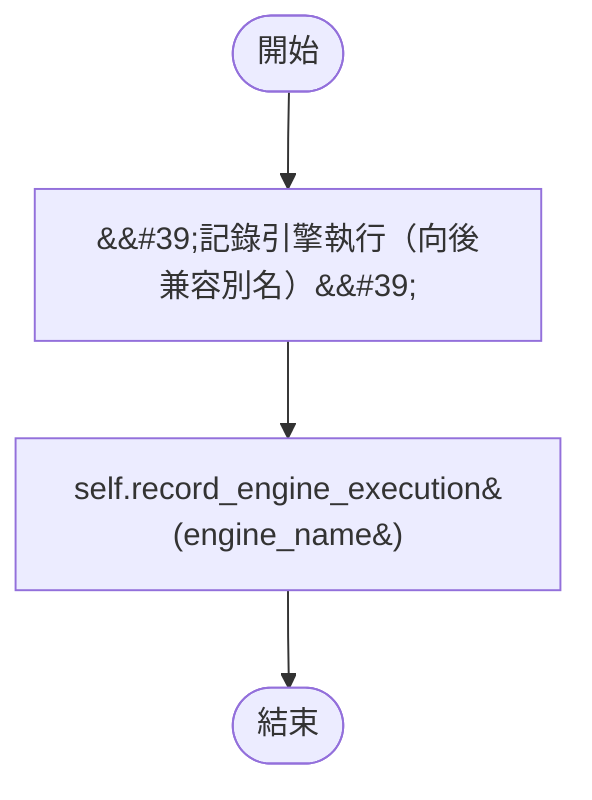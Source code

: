 flowchart TB
    n1([開始])
    n2([結束])
    n3[&amp;&#35;39;記錄引擎執行（向後兼容別名）&amp;&#35;39;]
    n4[self.record_engine_execution&#40;engine_name&#41;]
    n1 --> n3
    n3 --> n4
    n4 --> n2
